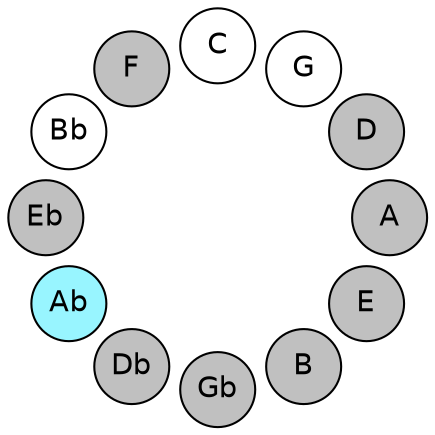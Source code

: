 
graph {

layout = circo;
mindist = .1

node [shape = circle, fontname = Helvetica, margin = 0, style = filled]
edge [style=invis]

subgraph 1 {
	E -- B -- Gb -- Db -- Ab -- Eb -- Bb -- F -- C -- G -- D -- A -- E
}

E [fillcolor = gray];
B [fillcolor = gray];
Gb [fillcolor = gray];
Db [fillcolor = gray];
Ab [fillcolor = cadetblue1];
Eb [fillcolor = gray];
Bb [fillcolor = white];
F [fillcolor = gray];
C [fillcolor = white];
G [fillcolor = white];
D [fillcolor = gray];
A [fillcolor = gray];
}
